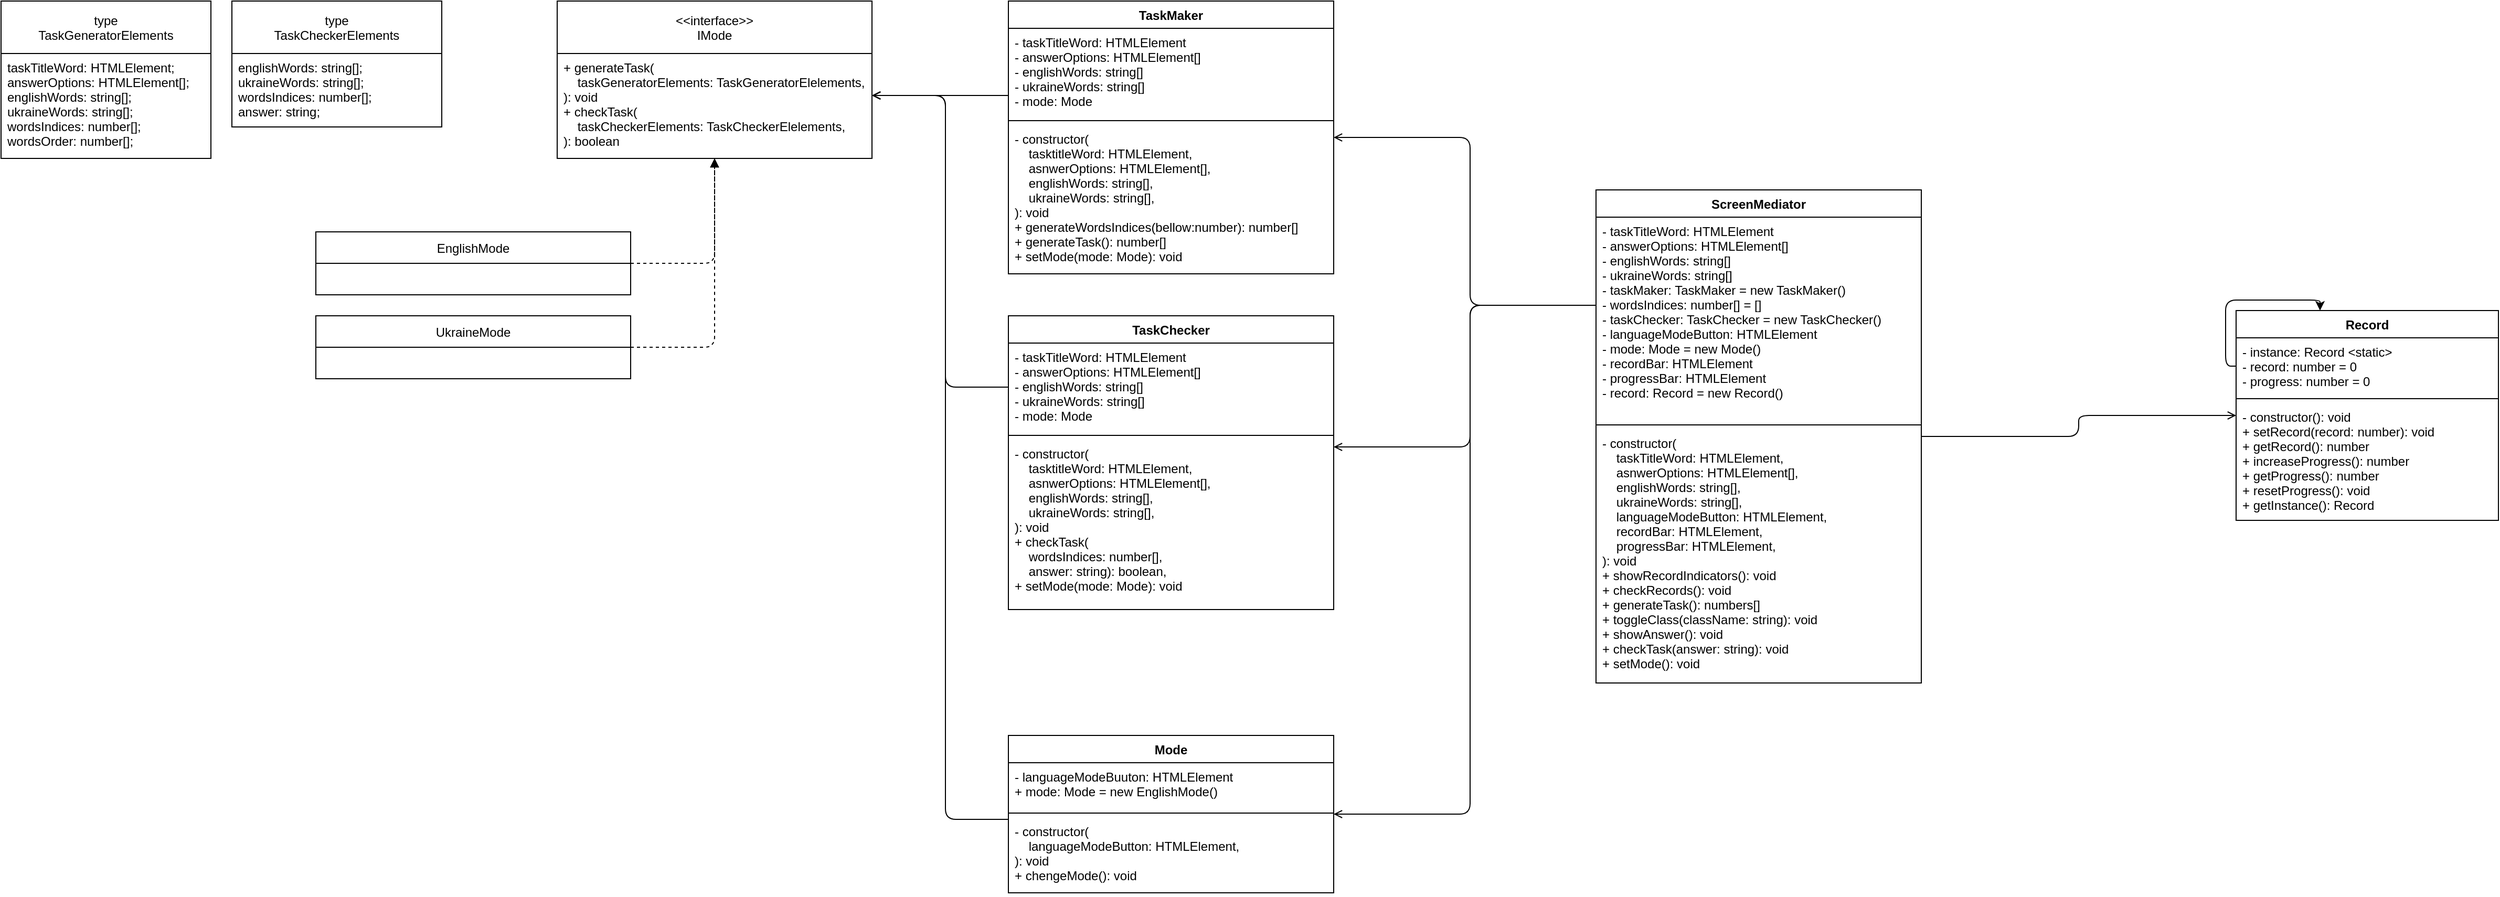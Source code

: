 <mxfile>
    <diagram id="3unTZeP1bngXd2f_5YPt" name="Page-1">
        <mxGraphModel dx="2475" dy="578" grid="1" gridSize="10" guides="1" tooltips="1" connect="1" arrows="1" fold="1" page="1" pageScale="1" pageWidth="850" pageHeight="1100" math="0" shadow="0">
            <root>
                <mxCell id="0"/>
                <mxCell id="1" parent="0"/>
                <mxCell id="2" value="Record" style="swimlane;fontStyle=1;align=center;verticalAlign=top;childLayout=stackLayout;horizontal=1;startSize=26;horizontalStack=0;resizeParent=1;resizeParentMax=0;resizeLast=0;collapsible=1;marginBottom=0;" parent="1" vertex="1">
                    <mxGeometry x="1300" y="355" width="250" height="200" as="geometry"/>
                </mxCell>
                <mxCell id="15" style="edgeStyle=orthogonalEdgeStyle;html=1;" parent="2" source="3" target="2" edge="1">
                    <mxGeometry relative="1" as="geometry">
                        <Array as="points">
                            <mxPoint x="-10" y="53"/>
                            <mxPoint x="-10" y="-10"/>
                            <mxPoint x="80" y="-10"/>
                        </Array>
                    </mxGeometry>
                </mxCell>
                <mxCell id="3" value="- instance: Record &lt;static&gt;&#10;- record: number = 0&#10;- progress: number = 0" style="text;strokeColor=none;fillColor=none;align=left;verticalAlign=top;spacingLeft=4;spacingRight=4;overflow=hidden;rotatable=0;points=[[0,0.5],[1,0.5]];portConstraint=eastwest;" parent="2" vertex="1">
                    <mxGeometry y="26" width="250" height="54" as="geometry"/>
                </mxCell>
                <mxCell id="4" value="" style="line;strokeWidth=1;fillColor=none;align=left;verticalAlign=middle;spacingTop=-1;spacingLeft=3;spacingRight=3;rotatable=0;labelPosition=right;points=[];portConstraint=eastwest;strokeColor=inherit;" parent="2" vertex="1">
                    <mxGeometry y="80" width="250" height="8" as="geometry"/>
                </mxCell>
                <mxCell id="5" value="- constructor(): void&#10;+ setRecord(record: number): void&#10;+ getRecord(): number&#10;+ increaseProgress(): number&#10;+ getProgress(): number&#10;+ resetProgress(): void&#10;+ getInstance(): Record" style="text;strokeColor=none;fillColor=none;align=left;verticalAlign=top;spacingLeft=4;spacingRight=4;overflow=hidden;rotatable=0;points=[[0,0.5],[1,0.5]];portConstraint=eastwest;" parent="2" vertex="1">
                    <mxGeometry y="88" width="250" height="112" as="geometry"/>
                </mxCell>
                <mxCell id="8" value="TaskMaker" style="swimlane;fontStyle=1;align=center;verticalAlign=top;childLayout=stackLayout;horizontal=1;startSize=26;horizontalStack=0;resizeParent=1;resizeParentMax=0;resizeLast=0;collapsible=1;marginBottom=0;" parent="1" vertex="1">
                    <mxGeometry x="130" y="60" width="310" height="260" as="geometry"/>
                </mxCell>
                <mxCell id="9" value="- taskTitleWord: HTMLElement&#10;- answerOptions: HTMLElement[]&#10;- englishWords: string[]&#10;- ukraineWords: string[]&#10;- mode: Mode" style="text;strokeColor=none;fillColor=none;align=left;verticalAlign=top;spacingLeft=4;spacingRight=4;overflow=hidden;rotatable=0;points=[[0,0.5],[1,0.5]];portConstraint=eastwest;" parent="8" vertex="1">
                    <mxGeometry y="26" width="310" height="84" as="geometry"/>
                </mxCell>
                <mxCell id="10" value="" style="line;strokeWidth=1;fillColor=none;align=left;verticalAlign=middle;spacingTop=-1;spacingLeft=3;spacingRight=3;rotatable=0;labelPosition=right;points=[];portConstraint=eastwest;strokeColor=inherit;" parent="8" vertex="1">
                    <mxGeometry y="110" width="310" height="8" as="geometry"/>
                </mxCell>
                <mxCell id="11" value="- constructor(&#10;    tasktitleWord: HTMLElement,&#10;    asnwerOptions: HTMLElement[],&#10;    englishWords: string[],&#10;    ukraineWords: string[],&#10;): void&#10;+ generateWordsIndices(bellow:number): number[]&#10;+ generateTask(): number[]&#10;+ setMode(mode: Mode): void" style="text;strokeColor=none;fillColor=none;align=left;verticalAlign=top;spacingLeft=4;spacingRight=4;overflow=hidden;rotatable=0;points=[[0,0.5],[1,0.5]];portConstraint=eastwest;" parent="8" vertex="1">
                    <mxGeometry y="118" width="310" height="142" as="geometry"/>
                </mxCell>
                <mxCell id="17" value="&lt;&lt;interface&gt;&gt;&#10;IMode" style="swimlane;fontStyle=0;childLayout=stackLayout;horizontal=1;startSize=50;fillColor=none;horizontalStack=0;resizeParent=1;resizeParentMax=0;resizeLast=0;collapsible=1;marginBottom=0;" parent="1" vertex="1">
                    <mxGeometry x="-300" y="60" width="300" height="150" as="geometry"/>
                </mxCell>
                <mxCell id="18" value="+ generateTask(&#10;    taskGeneratorElements: TaskGeneratorElelements,&#10;): void&#10;+ checkTask(&#10;    taskCheckerElements: TaskCheckerElelements,&#10;): boolean" style="text;strokeColor=none;fillColor=none;align=left;verticalAlign=top;spacingLeft=4;spacingRight=4;overflow=hidden;rotatable=0;points=[[0,0.5],[1,0.5]];portConstraint=eastwest;" parent="17" vertex="1">
                    <mxGeometry y="50" width="300" height="100" as="geometry"/>
                </mxCell>
                <mxCell id="21" style="edgeStyle=orthogonalEdgeStyle;html=1;endArrow=open;endFill=0;" parent="1" source="9" target="17" edge="1">
                    <mxGeometry relative="1" as="geometry">
                        <Array as="points">
                            <mxPoint x="40" y="150"/>
                            <mxPoint x="40" y="150"/>
                        </Array>
                    </mxGeometry>
                </mxCell>
                <mxCell id="25" style="edgeStyle=orthogonalEdgeStyle;html=1;endArrow=block;endFill=1;dashed=1;" parent="1" source="22" target="17" edge="1">
                    <mxGeometry relative="1" as="geometry">
                        <Array as="points">
                            <mxPoint x="-150" y="310"/>
                        </Array>
                    </mxGeometry>
                </mxCell>
                <mxCell id="22" value="EnglishMode" style="swimlane;fontStyle=0;childLayout=stackLayout;horizontal=1;startSize=30;fillColor=none;horizontalStack=0;resizeParent=1;resizeParentMax=0;resizeLast=0;collapsible=1;marginBottom=0;" parent="1" vertex="1">
                    <mxGeometry x="-530" y="280" width="300" height="60" as="geometry"/>
                </mxCell>
                <mxCell id="26" style="edgeStyle=orthogonalEdgeStyle;html=1;dashed=1;endArrow=block;endFill=1;" parent="1" source="24" target="17" edge="1">
                    <mxGeometry relative="1" as="geometry">
                        <Array as="points">
                            <mxPoint x="-150" y="390"/>
                        </Array>
                    </mxGeometry>
                </mxCell>
                <mxCell id="24" value="UkraineMode" style="swimlane;fontStyle=0;childLayout=stackLayout;horizontal=1;startSize=30;fillColor=none;horizontalStack=0;resizeParent=1;resizeParentMax=0;resizeLast=0;collapsible=1;marginBottom=0;" parent="1" vertex="1">
                    <mxGeometry x="-530" y="360" width="300" height="60" as="geometry"/>
                </mxCell>
                <mxCell id="27" value="TaskChecker" style="swimlane;fontStyle=1;align=center;verticalAlign=top;childLayout=stackLayout;horizontal=1;startSize=26;horizontalStack=0;resizeParent=1;resizeParentMax=0;resizeLast=0;collapsible=1;marginBottom=0;" parent="1" vertex="1">
                    <mxGeometry x="130" y="360" width="310" height="280" as="geometry"/>
                </mxCell>
                <mxCell id="28" value="- taskTitleWord: HTMLElement&#10;- answerOptions: HTMLElement[]&#10;- englishWords: string[]&#10;- ukraineWords: string[]&#10;- mode: Mode" style="text;strokeColor=none;fillColor=none;align=left;verticalAlign=top;spacingLeft=4;spacingRight=4;overflow=hidden;rotatable=0;points=[[0,0.5],[1,0.5]];portConstraint=eastwest;" parent="27" vertex="1">
                    <mxGeometry y="26" width="310" height="84" as="geometry"/>
                </mxCell>
                <mxCell id="29" value="" style="line;strokeWidth=1;fillColor=none;align=left;verticalAlign=middle;spacingTop=-1;spacingLeft=3;spacingRight=3;rotatable=0;labelPosition=right;points=[];portConstraint=eastwest;strokeColor=inherit;" parent="27" vertex="1">
                    <mxGeometry y="110" width="310" height="8" as="geometry"/>
                </mxCell>
                <mxCell id="30" value="- constructor(&#10;    tasktitleWord: HTMLElement,&#10;    asnwerOptions: HTMLElement[],&#10;    englishWords: string[],&#10;    ukraineWords: string[],&#10;): void&#10;+ checkTask(&#10;    wordsIndices: number[], &#10;    answer: string): boolean,&#10;+ setMode(mode: Mode): void" style="text;strokeColor=none;fillColor=none;align=left;verticalAlign=top;spacingLeft=4;spacingRight=4;overflow=hidden;rotatable=0;points=[[0,0.5],[1,0.5]];portConstraint=eastwest;" parent="27" vertex="1">
                    <mxGeometry y="118" width="310" height="162" as="geometry"/>
                </mxCell>
                <mxCell id="31" style="edgeStyle=orthogonalEdgeStyle;html=1;endArrow=open;endFill=0;" parent="1" source="28" target="17" edge="1">
                    <mxGeometry relative="1" as="geometry">
                        <Array as="points">
                            <mxPoint x="70" y="428"/>
                            <mxPoint x="70" y="150"/>
                        </Array>
                    </mxGeometry>
                </mxCell>
                <mxCell id="37" style="edgeStyle=orthogonalEdgeStyle;html=1;endArrow=open;endFill=0;" parent="1" source="32" target="27" edge="1">
                    <mxGeometry relative="1" as="geometry">
                        <Array as="points">
                            <mxPoint x="570" y="350"/>
                            <mxPoint x="570" y="485"/>
                        </Array>
                    </mxGeometry>
                </mxCell>
                <mxCell id="38" style="edgeStyle=orthogonalEdgeStyle;html=1;endArrow=open;endFill=0;" parent="1" source="32" target="2" edge="1">
                    <mxGeometry relative="1" as="geometry"/>
                </mxCell>
                <mxCell id="44" style="edgeStyle=orthogonalEdgeStyle;html=1;endArrow=open;endFill=0;" parent="1" source="32" target="39" edge="1">
                    <mxGeometry relative="1" as="geometry">
                        <Array as="points">
                            <mxPoint x="570" y="350"/>
                            <mxPoint x="570" y="835"/>
                        </Array>
                    </mxGeometry>
                </mxCell>
                <mxCell id="32" value="ScreenMediator" style="swimlane;fontStyle=1;align=center;verticalAlign=top;childLayout=stackLayout;horizontal=1;startSize=26;horizontalStack=0;resizeParent=1;resizeParentMax=0;resizeLast=0;collapsible=1;marginBottom=0;" parent="1" vertex="1">
                    <mxGeometry x="690" y="240" width="310" height="470" as="geometry"/>
                </mxCell>
                <mxCell id="33" value="- taskTitleWord: HTMLElement&#10;- answerOptions: HTMLElement[]&#10;- englishWords: string[]&#10;- ukraineWords: string[]&#10;- taskMaker: TaskMaker = new TaskMaker()&#10;- wordsIndices: number[] = []&#10;- taskChecker: TaskChecker = new TaskChecker()&#10;- languageModeButton: HTMLElement&#10;- mode: Mode = new Mode()&#10;- recordBar: HTMLElement&#10;- progressBar: HTMLElement&#10;- record: Record = new Record()" style="text;strokeColor=none;fillColor=none;align=left;verticalAlign=top;spacingLeft=4;spacingRight=4;overflow=hidden;rotatable=0;points=[[0,0.5],[1,0.5]];portConstraint=eastwest;" parent="32" vertex="1">
                    <mxGeometry y="26" width="310" height="194" as="geometry"/>
                </mxCell>
                <mxCell id="34" value="" style="line;strokeWidth=1;fillColor=none;align=left;verticalAlign=middle;spacingTop=-1;spacingLeft=3;spacingRight=3;rotatable=0;labelPosition=right;points=[];portConstraint=eastwest;strokeColor=inherit;" parent="32" vertex="1">
                    <mxGeometry y="220" width="310" height="8" as="geometry"/>
                </mxCell>
                <mxCell id="35" value="- constructor(&#10;    taskTitleWord: HTMLElement,&#10;    asnwerOptions: HTMLElement[],&#10;    englishWords: string[],&#10;    ukraineWords: string[],&#10;    languageModeButton: HTMLElement,&#10;    recordBar: HTMLElement,&#10;    progressBar: HTMLElement,&#10;): void&#10;+ showRecordIndicators(): void&#10;+ checkRecords(): void&#10;+ generateTask(): numbers[]&#10;+ toggleClass(className: string): void&#10;+ showAnswer(): void&#10;+ checkTask(answer: string): void&#10;+ setMode(): void" style="text;strokeColor=none;fillColor=none;align=left;verticalAlign=top;spacingLeft=4;spacingRight=4;overflow=hidden;rotatable=0;points=[[0,0.5],[1,0.5]];portConstraint=eastwest;" parent="32" vertex="1">
                    <mxGeometry y="228" width="310" height="242" as="geometry"/>
                </mxCell>
                <mxCell id="36" style="edgeStyle=orthogonalEdgeStyle;html=1;endArrow=open;endFill=0;" parent="1" source="33" target="8" edge="1">
                    <mxGeometry relative="1" as="geometry">
                        <mxPoint x="490" y="310" as="targetPoint"/>
                        <Array as="points">
                            <mxPoint x="570" y="350"/>
                            <mxPoint x="570" y="190"/>
                        </Array>
                    </mxGeometry>
                </mxCell>
                <mxCell id="43" style="edgeStyle=orthogonalEdgeStyle;html=1;endArrow=open;endFill=0;" parent="1" source="39" target="17" edge="1">
                    <mxGeometry relative="1" as="geometry">
                        <Array as="points">
                            <mxPoint x="70" y="840"/>
                            <mxPoint x="70" y="150"/>
                        </Array>
                    </mxGeometry>
                </mxCell>
                <mxCell id="39" value="Mode" style="swimlane;fontStyle=1;align=center;verticalAlign=top;childLayout=stackLayout;horizontal=1;startSize=26;horizontalStack=0;resizeParent=1;resizeParentMax=0;resizeLast=0;collapsible=1;marginBottom=0;" parent="1" vertex="1">
                    <mxGeometry x="130" y="760" width="310" height="150" as="geometry"/>
                </mxCell>
                <mxCell id="40" value="- languageModeBuuton: HTMLElement&#10;+ mode: Mode = new EnglishMode()" style="text;strokeColor=none;fillColor=none;align=left;verticalAlign=top;spacingLeft=4;spacingRight=4;overflow=hidden;rotatable=0;points=[[0,0.5],[1,0.5]];portConstraint=eastwest;" parent="39" vertex="1">
                    <mxGeometry y="26" width="310" height="44" as="geometry"/>
                </mxCell>
                <mxCell id="41" value="" style="line;strokeWidth=1;fillColor=none;align=left;verticalAlign=middle;spacingTop=-1;spacingLeft=3;spacingRight=3;rotatable=0;labelPosition=right;points=[];portConstraint=eastwest;strokeColor=inherit;" parent="39" vertex="1">
                    <mxGeometry y="70" width="310" height="8" as="geometry"/>
                </mxCell>
                <mxCell id="42" value="- constructor(&#10;    languageModeButton: HTMLElement,&#10;): void&#10;+ chengeMode(): void" style="text;strokeColor=none;fillColor=none;align=left;verticalAlign=top;spacingLeft=4;spacingRight=4;overflow=hidden;rotatable=0;points=[[0,0.5],[1,0.5]];portConstraint=eastwest;" parent="39" vertex="1">
                    <mxGeometry y="78" width="310" height="72" as="geometry"/>
                </mxCell>
                <mxCell id="45" value="type&#10;TaskCheckerElements" style="swimlane;fontStyle=0;childLayout=stackLayout;horizontal=1;startSize=50;fillColor=none;horizontalStack=0;resizeParent=1;resizeParentMax=0;resizeLast=0;collapsible=1;marginBottom=0;" vertex="1" parent="1">
                    <mxGeometry x="-610" y="60" width="200" height="120" as="geometry"/>
                </mxCell>
                <mxCell id="46" value="englishWords: string[];&#10;ukraineWords: string[];&#10;wordsIndices: number[];&#10;answer: string;" style="text;strokeColor=none;fillColor=none;align=left;verticalAlign=top;spacingLeft=4;spacingRight=4;overflow=hidden;rotatable=0;points=[[0,0.5],[1,0.5]];portConstraint=eastwest;" vertex="1" parent="45">
                    <mxGeometry y="50" width="200" height="70" as="geometry"/>
                </mxCell>
                <mxCell id="49" value="type&#10;TaskGeneratorElements" style="swimlane;fontStyle=0;childLayout=stackLayout;horizontal=1;startSize=50;fillColor=none;horizontalStack=0;resizeParent=1;resizeParentMax=0;resizeLast=0;collapsible=1;marginBottom=0;" vertex="1" parent="1">
                    <mxGeometry x="-830" y="60" width="200" height="150" as="geometry"/>
                </mxCell>
                <mxCell id="50" value="taskTitleWord: HTMLElement;&#10;answerOptions: HTMLElement[];&#10;englishWords: string[];&#10;ukraineWords: string[];&#10;wordsIndices: number[];&#10;wordsOrder: number[];" style="text;strokeColor=none;fillColor=none;align=left;verticalAlign=top;spacingLeft=4;spacingRight=4;overflow=hidden;rotatable=0;points=[[0,0.5],[1,0.5]];portConstraint=eastwest;" vertex="1" parent="49">
                    <mxGeometry y="50" width="200" height="100" as="geometry"/>
                </mxCell>
            </root>
        </mxGraphModel>
    </diagram>
</mxfile>